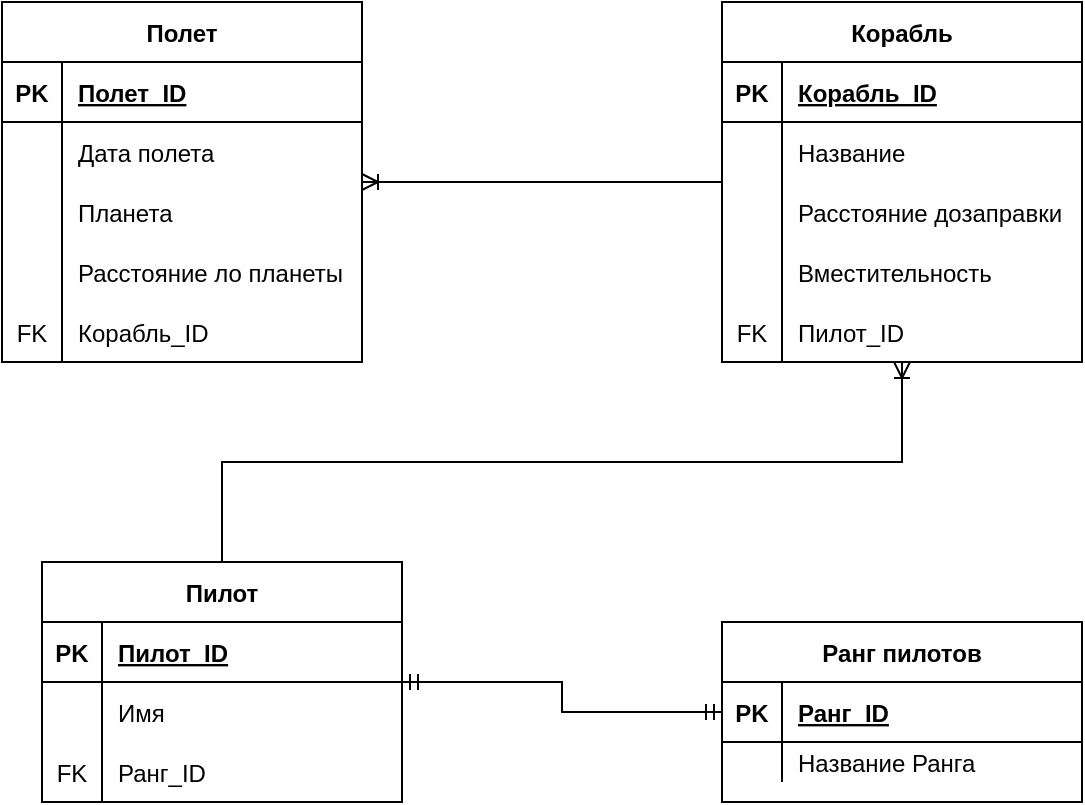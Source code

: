 <mxfile version="20.3.7" type="device"><diagram id="45hBTcM1Dd3G2lRdktba" name="Страница 1"><mxGraphModel dx="990" dy="575" grid="1" gridSize="10" guides="1" tooltips="1" connect="1" arrows="1" fold="1" page="1" pageScale="1" pageWidth="827" pageHeight="1169" math="0" shadow="0"><root><mxCell id="0"/><mxCell id="1" parent="0"/><mxCell id="zp6RkMkxHwVQR9sV4wNI-1" value="Полет" style="shape=table;startSize=30;container=1;collapsible=1;childLayout=tableLayout;fixedRows=1;rowLines=0;fontStyle=1;align=center;resizeLast=1;" vertex="1" parent="1"><mxGeometry x="150" y="90" width="180" height="180" as="geometry"/></mxCell><mxCell id="zp6RkMkxHwVQR9sV4wNI-2" value="" style="shape=tableRow;horizontal=0;startSize=0;swimlaneHead=0;swimlaneBody=0;fillColor=none;collapsible=0;dropTarget=0;points=[[0,0.5],[1,0.5]];portConstraint=eastwest;top=0;left=0;right=0;bottom=1;" vertex="1" parent="zp6RkMkxHwVQR9sV4wNI-1"><mxGeometry y="30" width="180" height="30" as="geometry"/></mxCell><mxCell id="zp6RkMkxHwVQR9sV4wNI-3" value="PK" style="shape=partialRectangle;connectable=0;fillColor=none;top=0;left=0;bottom=0;right=0;fontStyle=1;overflow=hidden;" vertex="1" parent="zp6RkMkxHwVQR9sV4wNI-2"><mxGeometry width="30" height="30" as="geometry"><mxRectangle width="30" height="30" as="alternateBounds"/></mxGeometry></mxCell><mxCell id="zp6RkMkxHwVQR9sV4wNI-4" value="Полет_ID" style="shape=partialRectangle;connectable=0;fillColor=none;top=0;left=0;bottom=0;right=0;align=left;spacingLeft=6;fontStyle=5;overflow=hidden;" vertex="1" parent="zp6RkMkxHwVQR9sV4wNI-2"><mxGeometry x="30" width="150" height="30" as="geometry"><mxRectangle width="150" height="30" as="alternateBounds"/></mxGeometry></mxCell><mxCell id="zp6RkMkxHwVQR9sV4wNI-5" value="" style="shape=tableRow;horizontal=0;startSize=0;swimlaneHead=0;swimlaneBody=0;fillColor=none;collapsible=0;dropTarget=0;points=[[0,0.5],[1,0.5]];portConstraint=eastwest;top=0;left=0;right=0;bottom=0;" vertex="1" parent="zp6RkMkxHwVQR9sV4wNI-1"><mxGeometry y="60" width="180" height="30" as="geometry"/></mxCell><mxCell id="zp6RkMkxHwVQR9sV4wNI-6" value="" style="shape=partialRectangle;connectable=0;fillColor=none;top=0;left=0;bottom=0;right=0;editable=1;overflow=hidden;" vertex="1" parent="zp6RkMkxHwVQR9sV4wNI-5"><mxGeometry width="30" height="30" as="geometry"><mxRectangle width="30" height="30" as="alternateBounds"/></mxGeometry></mxCell><mxCell id="zp6RkMkxHwVQR9sV4wNI-7" value="Дата полета" style="shape=partialRectangle;connectable=0;fillColor=none;top=0;left=0;bottom=0;right=0;align=left;spacingLeft=6;overflow=hidden;" vertex="1" parent="zp6RkMkxHwVQR9sV4wNI-5"><mxGeometry x="30" width="150" height="30" as="geometry"><mxRectangle width="150" height="30" as="alternateBounds"/></mxGeometry></mxCell><mxCell id="zp6RkMkxHwVQR9sV4wNI-8" value="" style="shape=tableRow;horizontal=0;startSize=0;swimlaneHead=0;swimlaneBody=0;fillColor=none;collapsible=0;dropTarget=0;points=[[0,0.5],[1,0.5]];portConstraint=eastwest;top=0;left=0;right=0;bottom=0;" vertex="1" parent="zp6RkMkxHwVQR9sV4wNI-1"><mxGeometry y="90" width="180" height="30" as="geometry"/></mxCell><mxCell id="zp6RkMkxHwVQR9sV4wNI-9" value="" style="shape=partialRectangle;connectable=0;fillColor=none;top=0;left=0;bottom=0;right=0;editable=1;overflow=hidden;" vertex="1" parent="zp6RkMkxHwVQR9sV4wNI-8"><mxGeometry width="30" height="30" as="geometry"><mxRectangle width="30" height="30" as="alternateBounds"/></mxGeometry></mxCell><mxCell id="zp6RkMkxHwVQR9sV4wNI-10" value="Планета" style="shape=partialRectangle;connectable=0;fillColor=none;top=0;left=0;bottom=0;right=0;align=left;spacingLeft=6;overflow=hidden;" vertex="1" parent="zp6RkMkxHwVQR9sV4wNI-8"><mxGeometry x="30" width="150" height="30" as="geometry"><mxRectangle width="150" height="30" as="alternateBounds"/></mxGeometry></mxCell><mxCell id="zp6RkMkxHwVQR9sV4wNI-11" value="" style="shape=tableRow;horizontal=0;startSize=0;swimlaneHead=0;swimlaneBody=0;fillColor=none;collapsible=0;dropTarget=0;points=[[0,0.5],[1,0.5]];portConstraint=eastwest;top=0;left=0;right=0;bottom=0;" vertex="1" parent="zp6RkMkxHwVQR9sV4wNI-1"><mxGeometry y="120" width="180" height="30" as="geometry"/></mxCell><mxCell id="zp6RkMkxHwVQR9sV4wNI-12" value="" style="shape=partialRectangle;connectable=0;fillColor=none;top=0;left=0;bottom=0;right=0;editable=1;overflow=hidden;" vertex="1" parent="zp6RkMkxHwVQR9sV4wNI-11"><mxGeometry width="30" height="30" as="geometry"><mxRectangle width="30" height="30" as="alternateBounds"/></mxGeometry></mxCell><mxCell id="zp6RkMkxHwVQR9sV4wNI-13" value="Расстояние ло планеты" style="shape=partialRectangle;connectable=0;fillColor=none;top=0;left=0;bottom=0;right=0;align=left;spacingLeft=6;overflow=hidden;" vertex="1" parent="zp6RkMkxHwVQR9sV4wNI-11"><mxGeometry x="30" width="150" height="30" as="geometry"><mxRectangle width="150" height="30" as="alternateBounds"/></mxGeometry></mxCell><mxCell id="zp6RkMkxHwVQR9sV4wNI-59" value="" style="shape=tableRow;horizontal=0;startSize=0;swimlaneHead=0;swimlaneBody=0;fillColor=none;collapsible=0;dropTarget=0;points=[[0,0.5],[1,0.5]];portConstraint=eastwest;top=0;left=0;right=0;bottom=0;fontColor=none;" vertex="1" parent="zp6RkMkxHwVQR9sV4wNI-1"><mxGeometry y="150" width="180" height="30" as="geometry"/></mxCell><mxCell id="zp6RkMkxHwVQR9sV4wNI-60" value="FK" style="shape=partialRectangle;connectable=0;fillColor=none;top=0;left=0;bottom=0;right=0;fontStyle=0;overflow=hidden;fontColor=none;" vertex="1" parent="zp6RkMkxHwVQR9sV4wNI-59"><mxGeometry width="30" height="30" as="geometry"><mxRectangle width="30" height="30" as="alternateBounds"/></mxGeometry></mxCell><mxCell id="zp6RkMkxHwVQR9sV4wNI-61" value="Корабль_ID" style="shape=partialRectangle;connectable=0;fillColor=none;top=0;left=0;bottom=0;right=0;align=left;spacingLeft=6;fontStyle=0;overflow=hidden;fontColor=none;" vertex="1" parent="zp6RkMkxHwVQR9sV4wNI-59"><mxGeometry x="30" width="150" height="30" as="geometry"><mxRectangle width="150" height="30" as="alternateBounds"/></mxGeometry></mxCell><mxCell id="zp6RkMkxHwVQR9sV4wNI-14" value="Корабль" style="shape=table;startSize=30;container=1;collapsible=1;childLayout=tableLayout;fixedRows=1;rowLines=0;fontStyle=1;align=center;resizeLast=1;" vertex="1" parent="1"><mxGeometry x="510" y="90" width="180" height="180" as="geometry"/></mxCell><mxCell id="zp6RkMkxHwVQR9sV4wNI-15" value="" style="shape=tableRow;horizontal=0;startSize=0;swimlaneHead=0;swimlaneBody=0;fillColor=none;collapsible=0;dropTarget=0;points=[[0,0.5],[1,0.5]];portConstraint=eastwest;top=0;left=0;right=0;bottom=1;" vertex="1" parent="zp6RkMkxHwVQR9sV4wNI-14"><mxGeometry y="30" width="180" height="30" as="geometry"/></mxCell><mxCell id="zp6RkMkxHwVQR9sV4wNI-16" value="PK" style="shape=partialRectangle;connectable=0;fillColor=none;top=0;left=0;bottom=0;right=0;fontStyle=1;overflow=hidden;" vertex="1" parent="zp6RkMkxHwVQR9sV4wNI-15"><mxGeometry width="30" height="30" as="geometry"><mxRectangle width="30" height="30" as="alternateBounds"/></mxGeometry></mxCell><mxCell id="zp6RkMkxHwVQR9sV4wNI-17" value="Корабль_ID" style="shape=partialRectangle;connectable=0;fillColor=none;top=0;left=0;bottom=0;right=0;align=left;spacingLeft=6;fontStyle=5;overflow=hidden;" vertex="1" parent="zp6RkMkxHwVQR9sV4wNI-15"><mxGeometry x="30" width="150" height="30" as="geometry"><mxRectangle width="150" height="30" as="alternateBounds"/></mxGeometry></mxCell><mxCell id="zp6RkMkxHwVQR9sV4wNI-18" value="" style="shape=tableRow;horizontal=0;startSize=0;swimlaneHead=0;swimlaneBody=0;fillColor=none;collapsible=0;dropTarget=0;points=[[0,0.5],[1,0.5]];portConstraint=eastwest;top=0;left=0;right=0;bottom=0;" vertex="1" parent="zp6RkMkxHwVQR9sV4wNI-14"><mxGeometry y="60" width="180" height="30" as="geometry"/></mxCell><mxCell id="zp6RkMkxHwVQR9sV4wNI-19" value="" style="shape=partialRectangle;connectable=0;fillColor=none;top=0;left=0;bottom=0;right=0;editable=1;overflow=hidden;" vertex="1" parent="zp6RkMkxHwVQR9sV4wNI-18"><mxGeometry width="30" height="30" as="geometry"><mxRectangle width="30" height="30" as="alternateBounds"/></mxGeometry></mxCell><mxCell id="zp6RkMkxHwVQR9sV4wNI-20" value="Название" style="shape=partialRectangle;connectable=0;fillColor=none;top=0;left=0;bottom=0;right=0;align=left;spacingLeft=6;overflow=hidden;" vertex="1" parent="zp6RkMkxHwVQR9sV4wNI-18"><mxGeometry x="30" width="150" height="30" as="geometry"><mxRectangle width="150" height="30" as="alternateBounds"/></mxGeometry></mxCell><mxCell id="zp6RkMkxHwVQR9sV4wNI-21" value="" style="shape=tableRow;horizontal=0;startSize=0;swimlaneHead=0;swimlaneBody=0;fillColor=none;collapsible=0;dropTarget=0;points=[[0,0.5],[1,0.5]];portConstraint=eastwest;top=0;left=0;right=0;bottom=0;" vertex="1" parent="zp6RkMkxHwVQR9sV4wNI-14"><mxGeometry y="90" width="180" height="30" as="geometry"/></mxCell><mxCell id="zp6RkMkxHwVQR9sV4wNI-22" value="" style="shape=partialRectangle;connectable=0;fillColor=none;top=0;left=0;bottom=0;right=0;editable=1;overflow=hidden;" vertex="1" parent="zp6RkMkxHwVQR9sV4wNI-21"><mxGeometry width="30" height="30" as="geometry"><mxRectangle width="30" height="30" as="alternateBounds"/></mxGeometry></mxCell><mxCell id="zp6RkMkxHwVQR9sV4wNI-23" value="Расстояние дозаправки" style="shape=partialRectangle;connectable=0;fillColor=none;top=0;left=0;bottom=0;right=0;align=left;spacingLeft=6;overflow=hidden;" vertex="1" parent="zp6RkMkxHwVQR9sV4wNI-21"><mxGeometry x="30" width="150" height="30" as="geometry"><mxRectangle width="150" height="30" as="alternateBounds"/></mxGeometry></mxCell><mxCell id="zp6RkMkxHwVQR9sV4wNI-24" value="" style="shape=tableRow;horizontal=0;startSize=0;swimlaneHead=0;swimlaneBody=0;fillColor=none;collapsible=0;dropTarget=0;points=[[0,0.5],[1,0.5]];portConstraint=eastwest;top=0;left=0;right=0;bottom=0;" vertex="1" parent="zp6RkMkxHwVQR9sV4wNI-14"><mxGeometry y="120" width="180" height="30" as="geometry"/></mxCell><mxCell id="zp6RkMkxHwVQR9sV4wNI-25" value="" style="shape=partialRectangle;connectable=0;fillColor=none;top=0;left=0;bottom=0;right=0;editable=1;overflow=hidden;" vertex="1" parent="zp6RkMkxHwVQR9sV4wNI-24"><mxGeometry width="30" height="30" as="geometry"><mxRectangle width="30" height="30" as="alternateBounds"/></mxGeometry></mxCell><mxCell id="zp6RkMkxHwVQR9sV4wNI-26" value="Вместительность" style="shape=partialRectangle;connectable=0;fillColor=none;top=0;left=0;bottom=0;right=0;align=left;spacingLeft=6;overflow=hidden;fontColor=default;" vertex="1" parent="zp6RkMkxHwVQR9sV4wNI-24"><mxGeometry x="30" width="150" height="30" as="geometry"><mxRectangle width="150" height="30" as="alternateBounds"/></mxGeometry></mxCell><mxCell id="zp6RkMkxHwVQR9sV4wNI-74" value="" style="shape=tableRow;horizontal=0;startSize=0;swimlaneHead=0;swimlaneBody=0;fillColor=none;collapsible=0;dropTarget=0;points=[[0,0.5],[1,0.5]];portConstraint=eastwest;top=0;left=0;right=0;bottom=0;fontColor=none;" vertex="1" parent="zp6RkMkxHwVQR9sV4wNI-14"><mxGeometry y="150" width="180" height="30" as="geometry"/></mxCell><mxCell id="zp6RkMkxHwVQR9sV4wNI-75" value="FK" style="shape=partialRectangle;connectable=0;fillColor=none;top=0;left=0;bottom=0;right=0;fontStyle=0;overflow=hidden;fontColor=none;" vertex="1" parent="zp6RkMkxHwVQR9sV4wNI-74"><mxGeometry width="30" height="30" as="geometry"><mxRectangle width="30" height="30" as="alternateBounds"/></mxGeometry></mxCell><mxCell id="zp6RkMkxHwVQR9sV4wNI-76" value="Пилот_ID" style="shape=partialRectangle;connectable=0;fillColor=none;top=0;left=0;bottom=0;right=0;align=left;spacingLeft=6;fontStyle=0;overflow=hidden;fontColor=none;" vertex="1" parent="zp6RkMkxHwVQR9sV4wNI-74"><mxGeometry x="30" width="150" height="30" as="geometry"><mxRectangle width="150" height="30" as="alternateBounds"/></mxGeometry></mxCell><mxCell id="zp6RkMkxHwVQR9sV4wNI-27" value="Пилот" style="shape=table;startSize=30;container=1;collapsible=1;childLayout=tableLayout;fixedRows=1;rowLines=0;fontStyle=1;align=center;resizeLast=1;fontColor=none;" vertex="1" parent="1"><mxGeometry x="170" y="370" width="180" height="120" as="geometry"/></mxCell><mxCell id="zp6RkMkxHwVQR9sV4wNI-28" value="" style="shape=tableRow;horizontal=0;startSize=0;swimlaneHead=0;swimlaneBody=0;fillColor=none;collapsible=0;dropTarget=0;points=[[0,0.5],[1,0.5]];portConstraint=eastwest;top=0;left=0;right=0;bottom=1;fontColor=none;" vertex="1" parent="zp6RkMkxHwVQR9sV4wNI-27"><mxGeometry y="30" width="180" height="30" as="geometry"/></mxCell><mxCell id="zp6RkMkxHwVQR9sV4wNI-29" value="PK" style="shape=partialRectangle;connectable=0;fillColor=none;top=0;left=0;bottom=0;right=0;fontStyle=1;overflow=hidden;fontColor=none;" vertex="1" parent="zp6RkMkxHwVQR9sV4wNI-28"><mxGeometry width="30" height="30" as="geometry"><mxRectangle width="30" height="30" as="alternateBounds"/></mxGeometry></mxCell><mxCell id="zp6RkMkxHwVQR9sV4wNI-30" value="Пилот_ID" style="shape=partialRectangle;connectable=0;fillColor=none;top=0;left=0;bottom=0;right=0;align=left;spacingLeft=6;fontStyle=5;overflow=hidden;fontColor=none;" vertex="1" parent="zp6RkMkxHwVQR9sV4wNI-28"><mxGeometry x="30" width="150" height="30" as="geometry"><mxRectangle width="150" height="30" as="alternateBounds"/></mxGeometry></mxCell><mxCell id="zp6RkMkxHwVQR9sV4wNI-31" value="" style="shape=tableRow;horizontal=0;startSize=0;swimlaneHead=0;swimlaneBody=0;fillColor=none;collapsible=0;dropTarget=0;points=[[0,0.5],[1,0.5]];portConstraint=eastwest;top=0;left=0;right=0;bottom=0;fontColor=none;" vertex="1" parent="zp6RkMkxHwVQR9sV4wNI-27"><mxGeometry y="60" width="180" height="30" as="geometry"/></mxCell><mxCell id="zp6RkMkxHwVQR9sV4wNI-32" value="" style="shape=partialRectangle;connectable=0;fillColor=none;top=0;left=0;bottom=0;right=0;editable=1;overflow=hidden;fontColor=none;" vertex="1" parent="zp6RkMkxHwVQR9sV4wNI-31"><mxGeometry width="30" height="30" as="geometry"><mxRectangle width="30" height="30" as="alternateBounds"/></mxGeometry></mxCell><mxCell id="zp6RkMkxHwVQR9sV4wNI-33" value="Имя" style="shape=partialRectangle;connectable=0;fillColor=none;top=0;left=0;bottom=0;right=0;align=left;spacingLeft=6;overflow=hidden;fontColor=none;" vertex="1" parent="zp6RkMkxHwVQR9sV4wNI-31"><mxGeometry x="30" width="150" height="30" as="geometry"><mxRectangle width="150" height="30" as="alternateBounds"/></mxGeometry></mxCell><mxCell id="zp6RkMkxHwVQR9sV4wNI-90" value="" style="shape=tableRow;horizontal=0;startSize=0;swimlaneHead=0;swimlaneBody=0;fillColor=none;collapsible=0;dropTarget=0;points=[[0,0.5],[1,0.5]];portConstraint=eastwest;top=0;left=0;right=0;bottom=0;fontColor=none;" vertex="1" parent="zp6RkMkxHwVQR9sV4wNI-27"><mxGeometry y="90" width="180" height="30" as="geometry"/></mxCell><mxCell id="zp6RkMkxHwVQR9sV4wNI-91" value="FK" style="shape=partialRectangle;connectable=0;fillColor=none;top=0;left=0;bottom=0;right=0;fontStyle=0;overflow=hidden;fontColor=none;" vertex="1" parent="zp6RkMkxHwVQR9sV4wNI-90"><mxGeometry width="30" height="30" as="geometry"><mxRectangle width="30" height="30" as="alternateBounds"/></mxGeometry></mxCell><mxCell id="zp6RkMkxHwVQR9sV4wNI-92" value="Ранг_ID" style="shape=partialRectangle;connectable=0;fillColor=none;top=0;left=0;bottom=0;right=0;align=left;spacingLeft=6;fontStyle=0;overflow=hidden;fontColor=none;" vertex="1" parent="zp6RkMkxHwVQR9sV4wNI-90"><mxGeometry x="30" width="150" height="30" as="geometry"><mxRectangle width="150" height="30" as="alternateBounds"/></mxGeometry></mxCell><mxCell id="zp6RkMkxHwVQR9sV4wNI-42" value="Ранг пилотов" style="shape=table;startSize=30;container=1;collapsible=1;childLayout=tableLayout;fixedRows=1;rowLines=0;fontStyle=1;align=center;resizeLast=1;fontColor=none;" vertex="1" parent="1"><mxGeometry x="510" y="400" width="180" height="90" as="geometry"/></mxCell><mxCell id="zp6RkMkxHwVQR9sV4wNI-43" value="" style="shape=tableRow;horizontal=0;startSize=0;swimlaneHead=0;swimlaneBody=0;fillColor=none;collapsible=0;dropTarget=0;points=[[0,0.5],[1,0.5]];portConstraint=eastwest;top=0;left=0;right=0;bottom=1;fontColor=none;" vertex="1" parent="zp6RkMkxHwVQR9sV4wNI-42"><mxGeometry y="30" width="180" height="30" as="geometry"/></mxCell><mxCell id="zp6RkMkxHwVQR9sV4wNI-44" value="PK" style="shape=partialRectangle;connectable=0;fillColor=none;top=0;left=0;bottom=0;right=0;fontStyle=1;overflow=hidden;fontColor=none;" vertex="1" parent="zp6RkMkxHwVQR9sV4wNI-43"><mxGeometry width="30" height="30" as="geometry"><mxRectangle width="30" height="30" as="alternateBounds"/></mxGeometry></mxCell><mxCell id="zp6RkMkxHwVQR9sV4wNI-45" value="Ранг_ID" style="shape=partialRectangle;connectable=0;fillColor=none;top=0;left=0;bottom=0;right=0;align=left;spacingLeft=6;fontStyle=5;overflow=hidden;fontColor=none;" vertex="1" parent="zp6RkMkxHwVQR9sV4wNI-43"><mxGeometry x="30" width="150" height="30" as="geometry"><mxRectangle width="150" height="30" as="alternateBounds"/></mxGeometry></mxCell><mxCell id="zp6RkMkxHwVQR9sV4wNI-46" value="" style="shape=tableRow;horizontal=0;startSize=0;swimlaneHead=0;swimlaneBody=0;fillColor=none;collapsible=0;dropTarget=0;points=[[0,0.5],[1,0.5]];portConstraint=eastwest;top=0;left=0;right=0;bottom=0;fontColor=none;" vertex="1" parent="zp6RkMkxHwVQR9sV4wNI-42"><mxGeometry y="60" width="180" height="20" as="geometry"/></mxCell><mxCell id="zp6RkMkxHwVQR9sV4wNI-47" value="" style="shape=partialRectangle;connectable=0;fillColor=none;top=0;left=0;bottom=0;right=0;editable=1;overflow=hidden;fontColor=none;" vertex="1" parent="zp6RkMkxHwVQR9sV4wNI-46"><mxGeometry width="30" height="20" as="geometry"><mxRectangle width="30" height="20" as="alternateBounds"/></mxGeometry></mxCell><mxCell id="zp6RkMkxHwVQR9sV4wNI-48" value="Название Ранга" style="shape=partialRectangle;connectable=0;fillColor=none;top=0;left=0;bottom=0;right=0;align=left;spacingLeft=6;overflow=hidden;fontColor=none;" vertex="1" parent="zp6RkMkxHwVQR9sV4wNI-46"><mxGeometry x="30" width="150" height="20" as="geometry"><mxRectangle width="150" height="20" as="alternateBounds"/></mxGeometry></mxCell><mxCell id="zp6RkMkxHwVQR9sV4wNI-77" value="" style="edgeStyle=orthogonalEdgeStyle;fontSize=12;html=1;endArrow=ERoneToMany;rounded=0;fontColor=none;" edge="1" parent="1" source="zp6RkMkxHwVQR9sV4wNI-14" target="zp6RkMkxHwVQR9sV4wNI-1"><mxGeometry width="100" height="100" relative="1" as="geometry"><mxPoint x="410" y="170" as="sourcePoint"/><mxPoint x="450" y="130" as="targetPoint"/><Array as="points"/></mxGeometry></mxCell><mxCell id="zp6RkMkxHwVQR9sV4wNI-79" value="" style="fontSize=12;html=1;endArrow=ERoneToMany;rounded=0;fontColor=none;edgeStyle=elbowEdgeStyle;elbow=vertical;" edge="1" parent="1" source="zp6RkMkxHwVQR9sV4wNI-27" target="zp6RkMkxHwVQR9sV4wNI-14"><mxGeometry width="100" height="100" relative="1" as="geometry"><mxPoint x="360" y="340" as="sourcePoint"/><mxPoint x="460" y="240" as="targetPoint"/></mxGeometry></mxCell><mxCell id="zp6RkMkxHwVQR9sV4wNI-94" value="" style="edgeStyle=orthogonalEdgeStyle;fontSize=12;html=1;endArrow=ERmandOne;startArrow=ERmandOne;rounded=0;fontColor=none;elbow=vertical;" edge="1" parent="1" source="zp6RkMkxHwVQR9sV4wNI-27" target="zp6RkMkxHwVQR9sV4wNI-42"><mxGeometry width="100" height="100" relative="1" as="geometry"><mxPoint x="330" y="550" as="sourcePoint"/><mxPoint x="430" y="450" as="targetPoint"/></mxGeometry></mxCell></root></mxGraphModel></diagram></mxfile>
